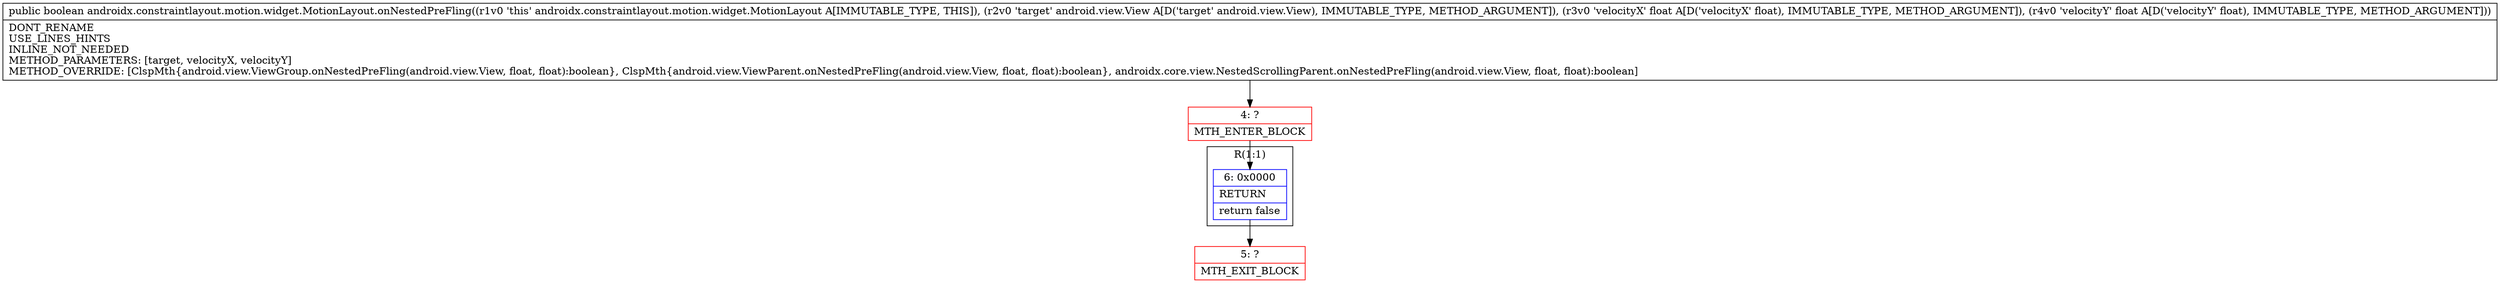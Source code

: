 digraph "CFG forandroidx.constraintlayout.motion.widget.MotionLayout.onNestedPreFling(Landroid\/view\/View;FF)Z" {
subgraph cluster_Region_1888504656 {
label = "R(1:1)";
node [shape=record,color=blue];
Node_6 [shape=record,label="{6\:\ 0x0000|RETURN\l|return false\l}"];
}
Node_4 [shape=record,color=red,label="{4\:\ ?|MTH_ENTER_BLOCK\l}"];
Node_5 [shape=record,color=red,label="{5\:\ ?|MTH_EXIT_BLOCK\l}"];
MethodNode[shape=record,label="{public boolean androidx.constraintlayout.motion.widget.MotionLayout.onNestedPreFling((r1v0 'this' androidx.constraintlayout.motion.widget.MotionLayout A[IMMUTABLE_TYPE, THIS]), (r2v0 'target' android.view.View A[D('target' android.view.View), IMMUTABLE_TYPE, METHOD_ARGUMENT]), (r3v0 'velocityX' float A[D('velocityX' float), IMMUTABLE_TYPE, METHOD_ARGUMENT]), (r4v0 'velocityY' float A[D('velocityY' float), IMMUTABLE_TYPE, METHOD_ARGUMENT]))  | DONT_RENAME\lUSE_LINES_HINTS\lINLINE_NOT_NEEDED\lMETHOD_PARAMETERS: [target, velocityX, velocityY]\lMETHOD_OVERRIDE: [ClspMth\{android.view.ViewGroup.onNestedPreFling(android.view.View, float, float):boolean\}, ClspMth\{android.view.ViewParent.onNestedPreFling(android.view.View, float, float):boolean\}, androidx.core.view.NestedScrollingParent.onNestedPreFling(android.view.View, float, float):boolean]\l}"];
MethodNode -> Node_4;Node_6 -> Node_5;
Node_4 -> Node_6;
}

